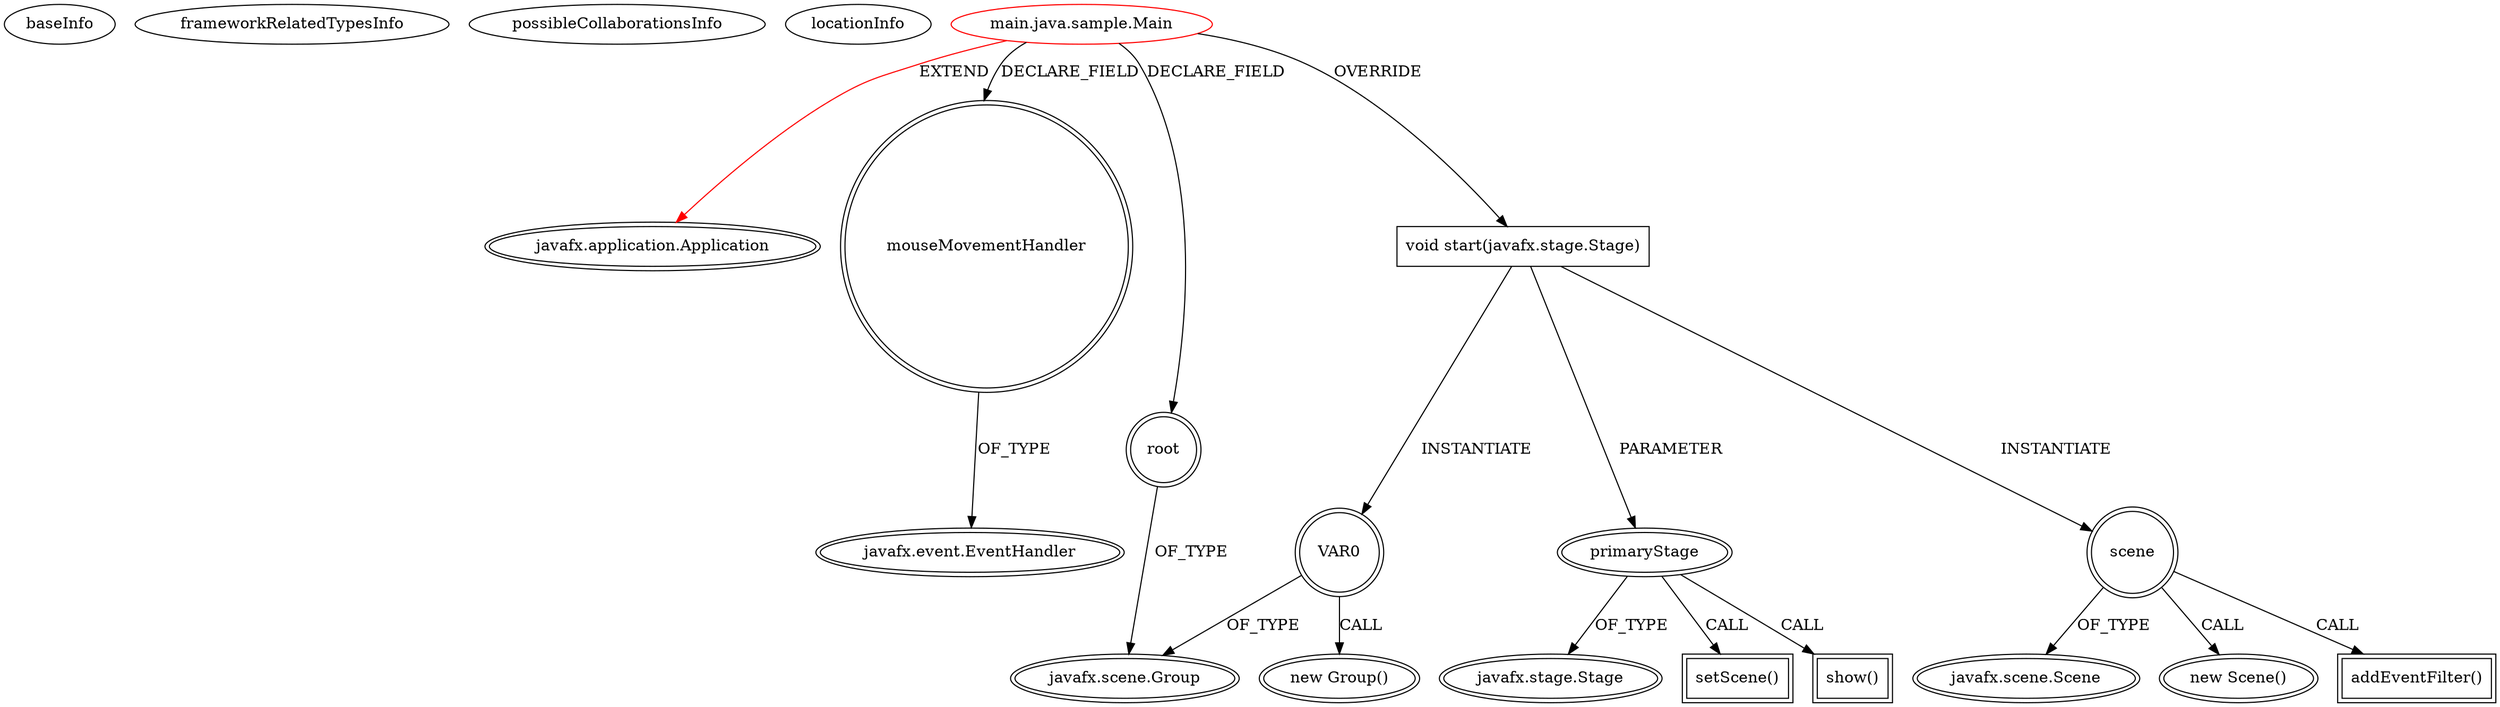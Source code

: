 digraph {
baseInfo[graphId=1999,category="extension_graph",isAnonymous=false,possibleRelation=false]
frameworkRelatedTypesInfo[0="javafx.application.Application"]
possibleCollaborationsInfo[]
locationInfo[projectName="beila-mdday",filePath="/beila-mdday/mdday-master/trail/src/main/java/sample/Main.java",contextSignature="Main",graphId="1999"]
0[label="main.java.sample.Main",vertexType="ROOT_CLIENT_CLASS_DECLARATION",isFrameworkType=false,color=red]
1[label="javafx.application.Application",vertexType="FRAMEWORK_CLASS_TYPE",isFrameworkType=true,peripheries=2]
2[label="mouseMovementHandler",vertexType="FIELD_DECLARATION",isFrameworkType=true,peripheries=2,shape=circle]
3[label="javafx.event.EventHandler",vertexType="FRAMEWORK_INTERFACE_TYPE",isFrameworkType=true,peripheries=2]
4[label="root",vertexType="FIELD_DECLARATION",isFrameworkType=true,peripheries=2,shape=circle]
5[label="javafx.scene.Group",vertexType="FRAMEWORK_CLASS_TYPE",isFrameworkType=true,peripheries=2]
6[label="void start(javafx.stage.Stage)",vertexType="OVERRIDING_METHOD_DECLARATION",isFrameworkType=false,shape=box]
7[label="primaryStage",vertexType="PARAMETER_DECLARATION",isFrameworkType=true,peripheries=2]
8[label="javafx.stage.Stage",vertexType="FRAMEWORK_CLASS_TYPE",isFrameworkType=true,peripheries=2]
10[label="VAR0",vertexType="VARIABLE_EXPRESION",isFrameworkType=true,peripheries=2,shape=circle]
9[label="new Group()",vertexType="CONSTRUCTOR_CALL",isFrameworkType=true,peripheries=2]
13[label="scene",vertexType="VARIABLE_EXPRESION",isFrameworkType=true,peripheries=2,shape=circle]
14[label="javafx.scene.Scene",vertexType="FRAMEWORK_CLASS_TYPE",isFrameworkType=true,peripheries=2]
12[label="new Scene()",vertexType="CONSTRUCTOR_CALL",isFrameworkType=true,peripheries=2]
16[label="setScene()",vertexType="INSIDE_CALL",isFrameworkType=true,peripheries=2,shape=box]
18[label="addEventFilter()",vertexType="INSIDE_CALL",isFrameworkType=true,peripheries=2,shape=box]
20[label="show()",vertexType="INSIDE_CALL",isFrameworkType=true,peripheries=2,shape=box]
0->1[label="EXTEND",color=red]
0->2[label="DECLARE_FIELD"]
2->3[label="OF_TYPE"]
0->4[label="DECLARE_FIELD"]
4->5[label="OF_TYPE"]
0->6[label="OVERRIDE"]
7->8[label="OF_TYPE"]
6->7[label="PARAMETER"]
6->10[label="INSTANTIATE"]
10->5[label="OF_TYPE"]
10->9[label="CALL"]
6->13[label="INSTANTIATE"]
13->14[label="OF_TYPE"]
13->12[label="CALL"]
7->16[label="CALL"]
13->18[label="CALL"]
7->20[label="CALL"]
}
